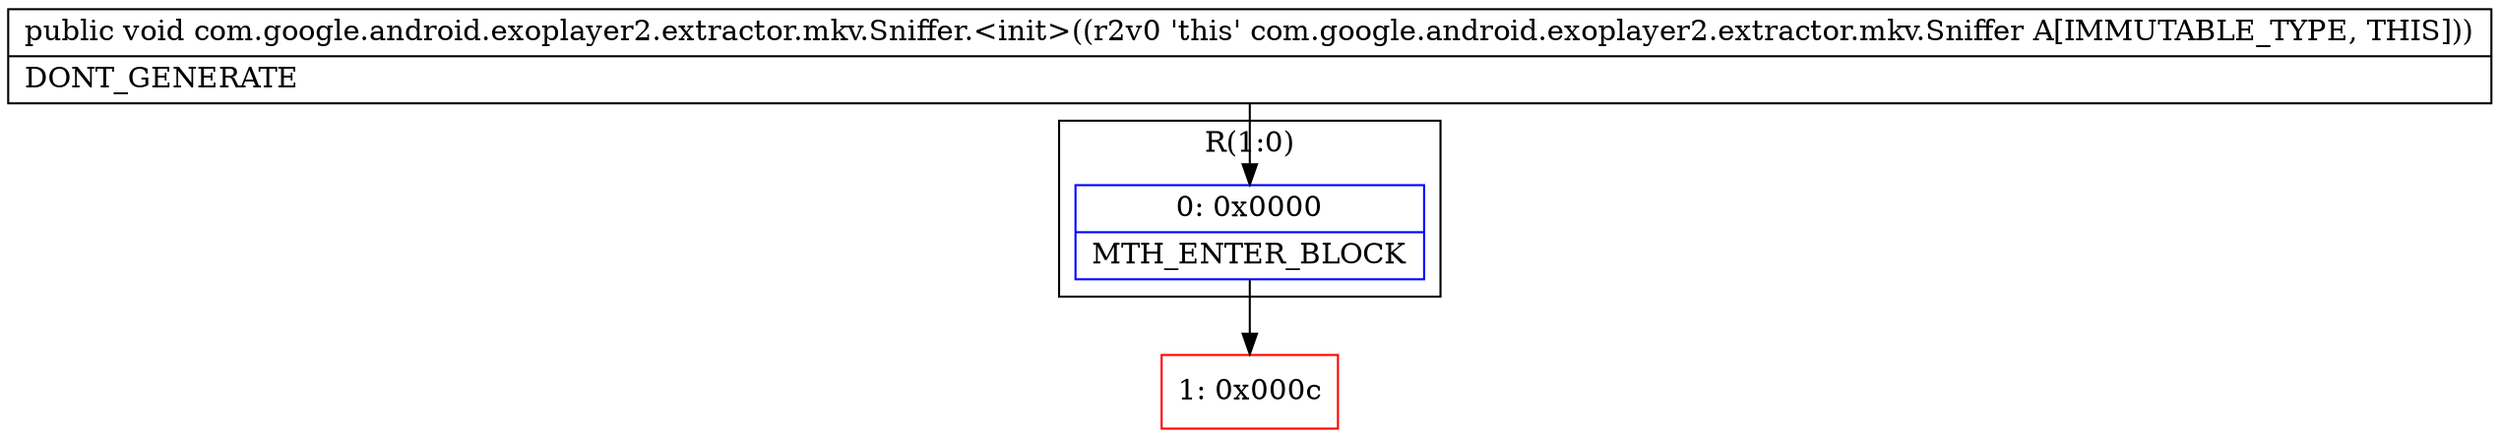 digraph "CFG forcom.google.android.exoplayer2.extractor.mkv.Sniffer.\<init\>()V" {
subgraph cluster_Region_1371553064 {
label = "R(1:0)";
node [shape=record,color=blue];
Node_0 [shape=record,label="{0\:\ 0x0000|MTH_ENTER_BLOCK\l}"];
}
Node_1 [shape=record,color=red,label="{1\:\ 0x000c}"];
MethodNode[shape=record,label="{public void com.google.android.exoplayer2.extractor.mkv.Sniffer.\<init\>((r2v0 'this' com.google.android.exoplayer2.extractor.mkv.Sniffer A[IMMUTABLE_TYPE, THIS]))  | DONT_GENERATE\l}"];
MethodNode -> Node_0;
Node_0 -> Node_1;
}


